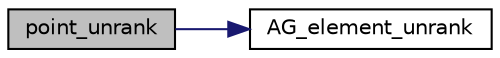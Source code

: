 digraph "point_unrank"
{
  edge [fontname="Helvetica",fontsize="10",labelfontname="Helvetica",labelfontsize="10"];
  node [fontname="Helvetica",fontsize="10",shape=record];
  rankdir="LR";
  Node676 [label="point_unrank",height=0.2,width=0.4,color="black", fillcolor="grey75", style="filled", fontcolor="black"];
  Node676 -> Node677 [color="midnightblue",fontsize="10",style="solid",fontname="Helvetica"];
  Node677 [label="AG_element_unrank",height=0.2,width=0.4,color="black", fillcolor="white", style="filled",URL="$d4/d67/geometry_8h.html#a4a33b86c87b2879b97cfa1327abe2885"];
}
